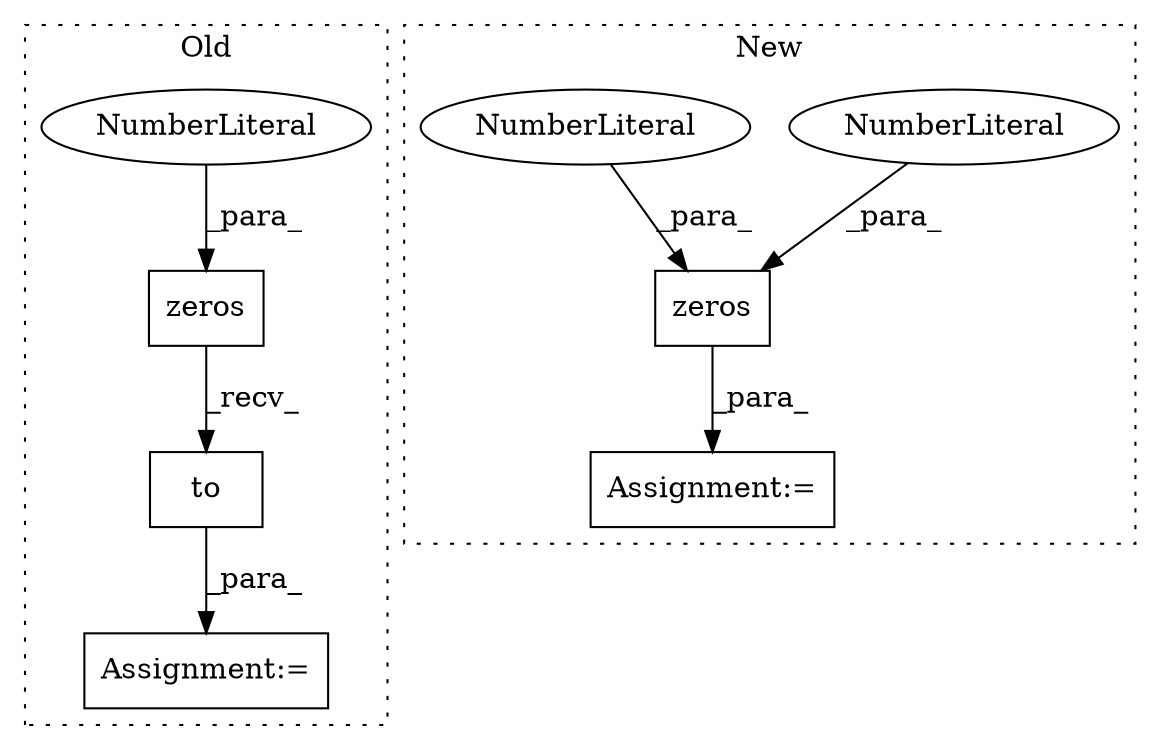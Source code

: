 digraph G {
subgraph cluster0 {
1 [label="to" a="32" s="11825,11834" l="3,1" shape="box"];
5 [label="zeros" a="32" s="11805,11823" l="6,1" shape="box"];
6 [label="NumberLiteral" a="34" s="11822" l="1" shape="ellipse"];
7 [label="Assignment:=" a="7" s="11798" l="1" shape="box"];
label = "Old";
style="dotted";
}
subgraph cluster1 {
2 [label="zeros" a="32" s="9424,9450" l="6,1" shape="box"];
3 [label="NumberLiteral" a="34" s="9434" l="1" shape="ellipse"];
4 [label="NumberLiteral" a="34" s="9432" l="1" shape="ellipse"];
8 [label="Assignment:=" a="7" s="9417" l="1" shape="box"];
label = "New";
style="dotted";
}
1 -> 7 [label="_para_"];
2 -> 8 [label="_para_"];
3 -> 2 [label="_para_"];
4 -> 2 [label="_para_"];
5 -> 1 [label="_recv_"];
6 -> 5 [label="_para_"];
}